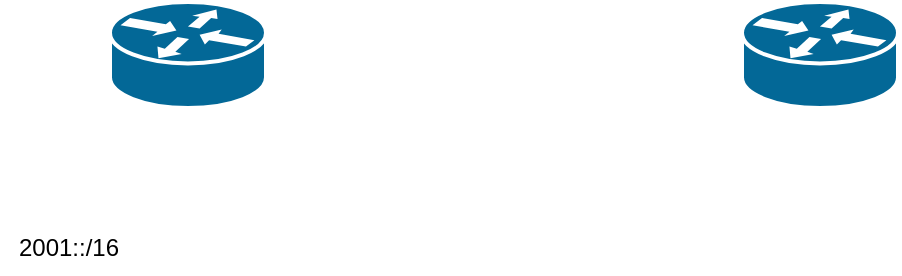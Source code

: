 <mxfile version="21.6.8" type="github">
  <diagram name="ページ1" id="Emo88SEIGugIB9KTpLKM">
    <mxGraphModel dx="1914" dy="991" grid="0" gridSize="10" guides="1" tooltips="1" connect="1" arrows="1" fold="1" page="1" pageScale="1" pageWidth="827" pageHeight="1169" math="0" shadow="0">
      <root>
        <mxCell id="0" />
        <mxCell id="1" parent="0" />
        <mxCell id="TgSPn3K2atvHRMDL2Hz2-1" value="" style="shape=mxgraph.cisco.routers.router;sketch=0;html=1;pointerEvents=1;dashed=0;fillColor=#036897;strokeColor=#ffffff;strokeWidth=2;verticalLabelPosition=bottom;verticalAlign=top;align=center;outlineConnect=0;fontFamily=Helvetica;fontSize=11;fontColor=default;" vertex="1" parent="1">
          <mxGeometry x="217" y="108" width="78" height="53" as="geometry" />
        </mxCell>
        <mxCell id="TgSPn3K2atvHRMDL2Hz2-2" value="" style="shape=mxgraph.cisco.routers.router;sketch=0;html=1;pointerEvents=1;dashed=0;fillColor=#036897;strokeColor=#ffffff;strokeWidth=2;verticalLabelPosition=bottom;verticalAlign=top;align=center;outlineConnect=0;fontFamily=Helvetica;fontSize=11;fontColor=default;" vertex="1" parent="1">
          <mxGeometry x="533" y="108" width="78" height="53" as="geometry" />
        </mxCell>
        <mxCell id="TgSPn3K2atvHRMDL2Hz2-4" value="2001::/16" style="text;html=1;align=center;verticalAlign=middle;resizable=0;points=[];autosize=1;strokeColor=none;fillColor=none;" vertex="1" parent="1">
          <mxGeometry x="162" y="218" width="68" height="26" as="geometry" />
        </mxCell>
      </root>
    </mxGraphModel>
  </diagram>
</mxfile>

